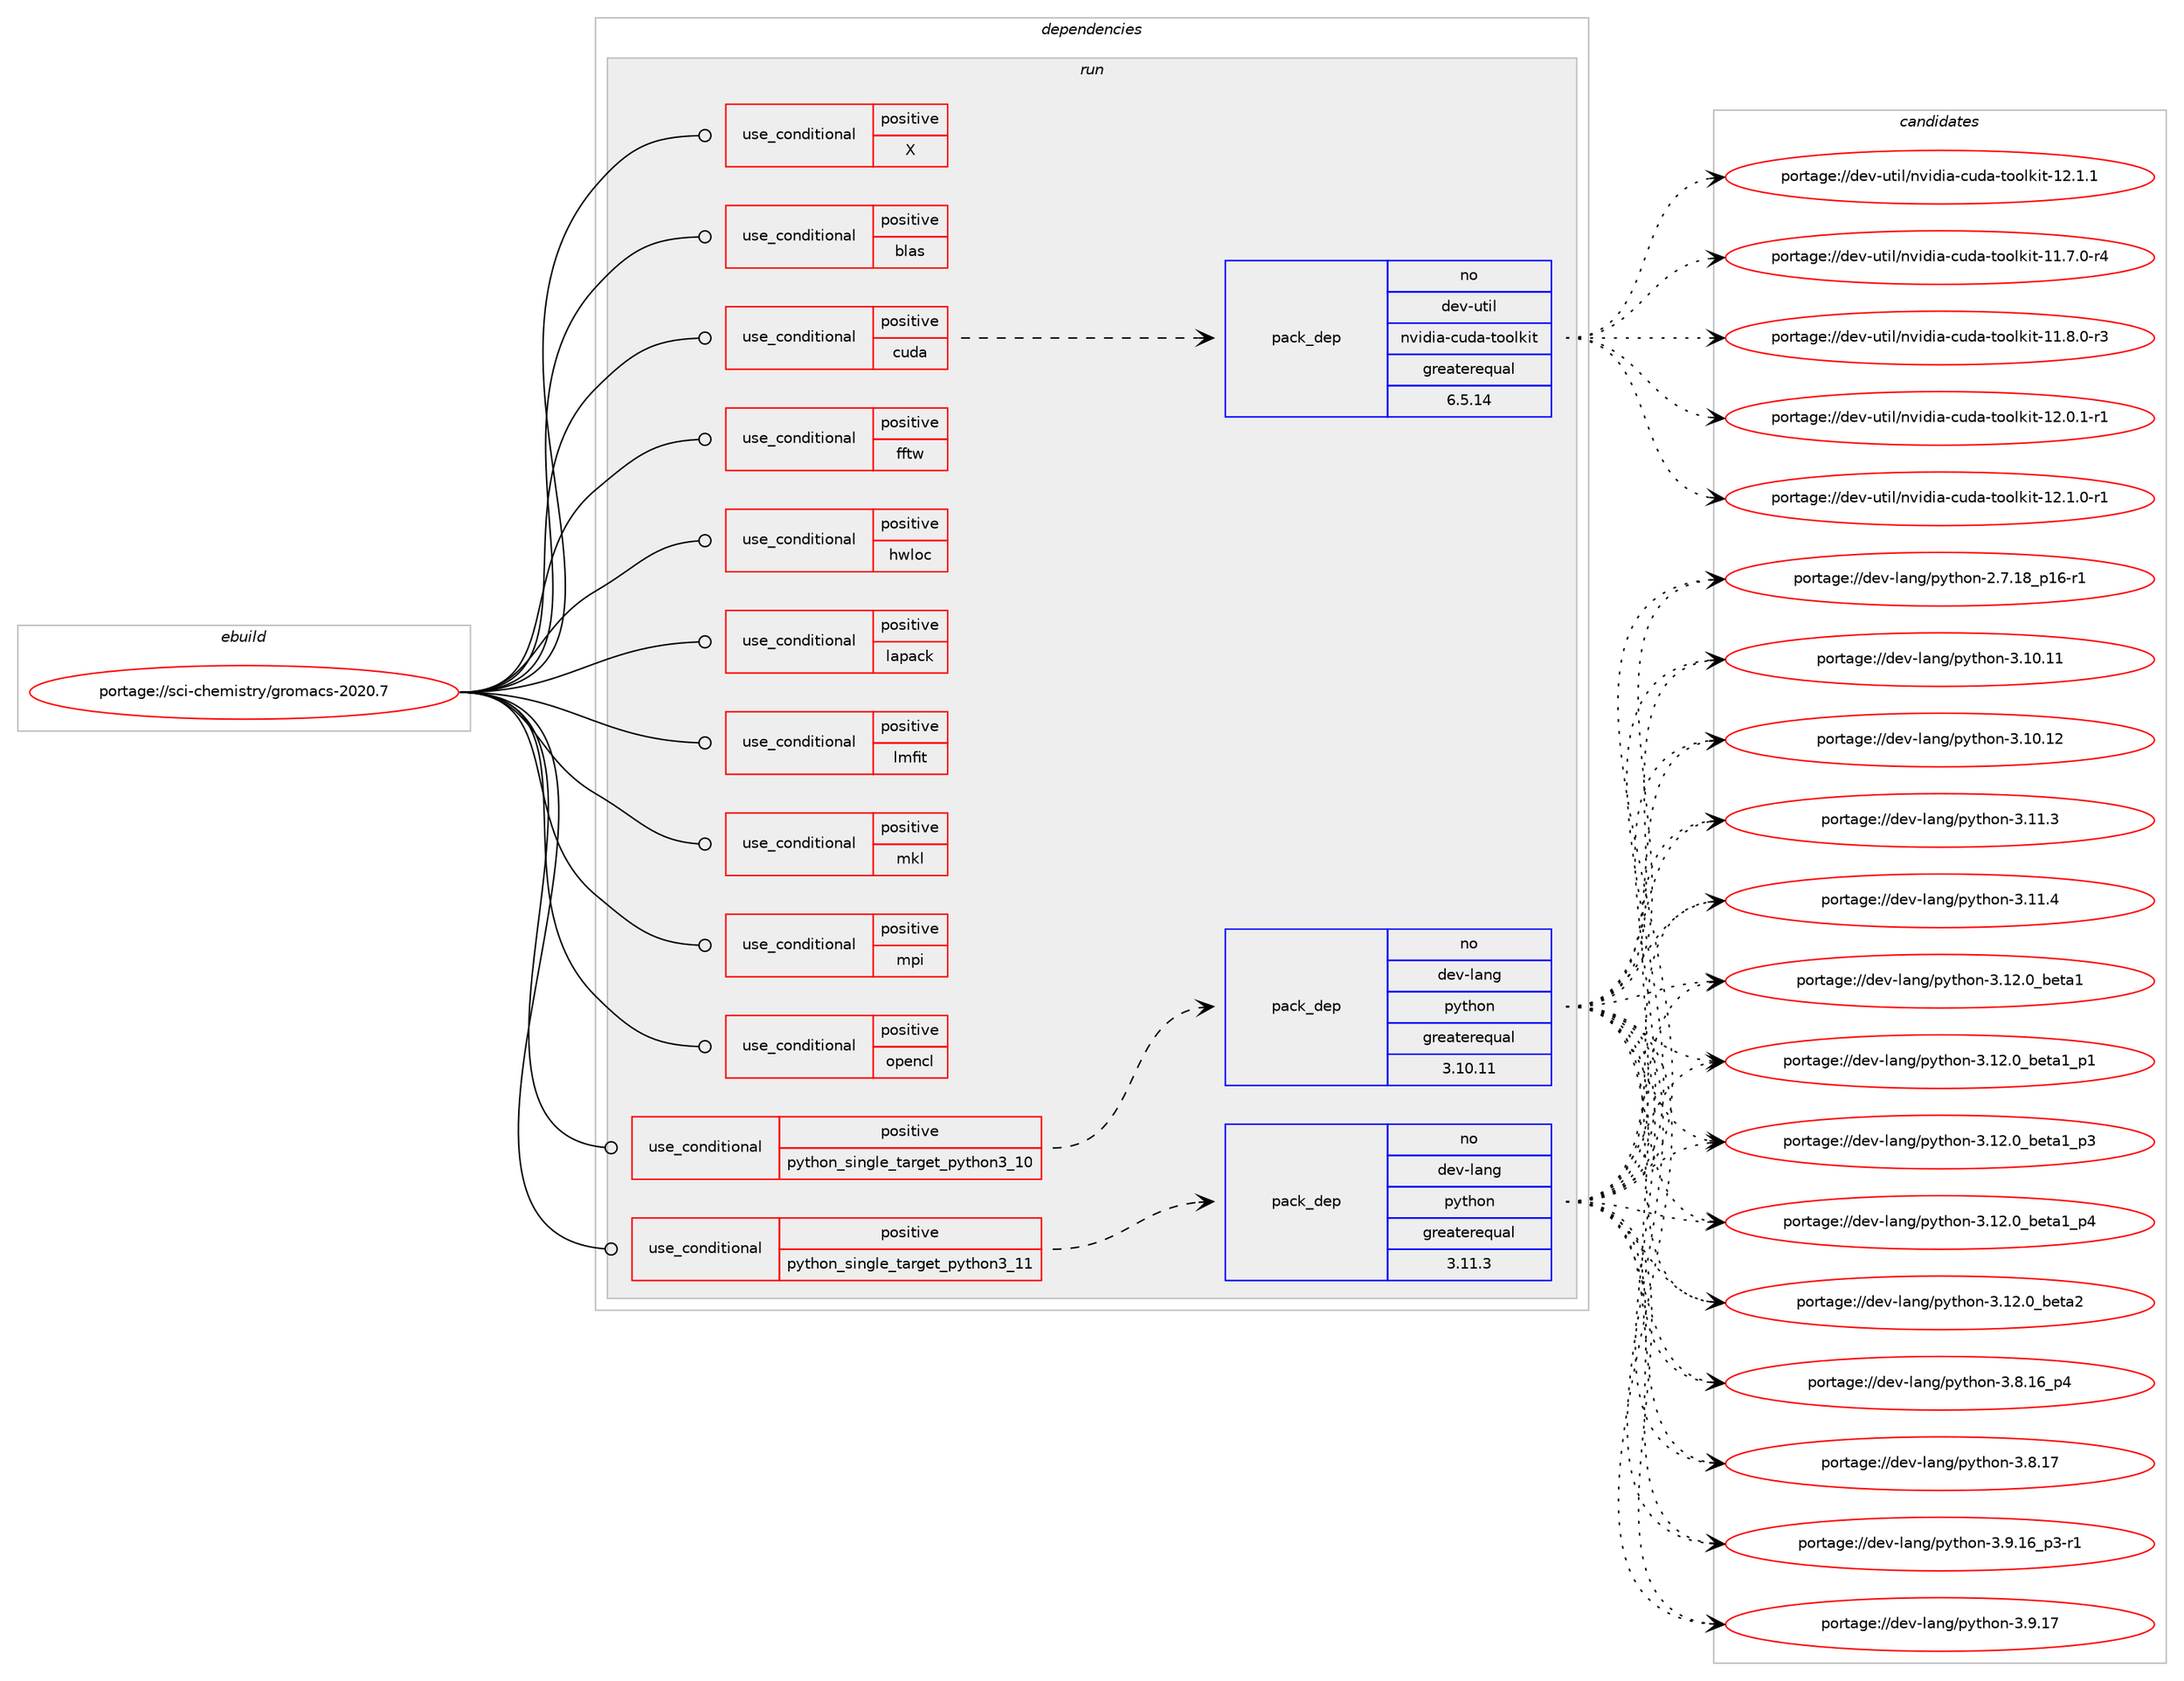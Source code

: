 digraph prolog {

# *************
# Graph options
# *************

newrank=true;
concentrate=true;
compound=true;
graph [rankdir=LR,fontname=Helvetica,fontsize=10,ranksep=1.5];#, ranksep=2.5, nodesep=0.2];
edge  [arrowhead=vee];
node  [fontname=Helvetica,fontsize=10];

# **********
# The ebuild
# **********

subgraph cluster_leftcol {
color=gray;
label=<<i>ebuild</i>>;
id [label="portage://sci-chemistry/gromacs-2020.7", color=red, width=4, href="../sci-chemistry/gromacs-2020.7.svg"];
}

# ****************
# The dependencies
# ****************

subgraph cluster_midcol {
color=gray;
label=<<i>dependencies</i>>;
subgraph cluster_compile {
fillcolor="#eeeeee";
style=filled;
label=<<i>compile</i>>;
}
subgraph cluster_compileandrun {
fillcolor="#eeeeee";
style=filled;
label=<<i>compile and run</i>>;
}
subgraph cluster_run {
fillcolor="#eeeeee";
style=filled;
label=<<i>run</i>>;
subgraph cond381 {
dependency825 [label=<<TABLE BORDER="0" CELLBORDER="1" CELLSPACING="0" CELLPADDING="4"><TR><TD ROWSPAN="3" CELLPADDING="10">use_conditional</TD></TR><TR><TD>positive</TD></TR><TR><TD>X</TD></TR></TABLE>>, shape=none, color=red];
# *** BEGIN UNKNOWN DEPENDENCY TYPE (TODO) ***
# dependency825 -> package_dependency(portage://sci-chemistry/gromacs-2020.7,run,no,x11-libs,libX11,none,[,,],[],[])
# *** END UNKNOWN DEPENDENCY TYPE (TODO) ***

# *** BEGIN UNKNOWN DEPENDENCY TYPE (TODO) ***
# dependency825 -> package_dependency(portage://sci-chemistry/gromacs-2020.7,run,no,x11-libs,libSM,none,[,,],[],[])
# *** END UNKNOWN DEPENDENCY TYPE (TODO) ***

# *** BEGIN UNKNOWN DEPENDENCY TYPE (TODO) ***
# dependency825 -> package_dependency(portage://sci-chemistry/gromacs-2020.7,run,no,x11-libs,libICE,none,[,,],[],[])
# *** END UNKNOWN DEPENDENCY TYPE (TODO) ***

}
id:e -> dependency825:w [weight=20,style="solid",arrowhead="odot"];
subgraph cond382 {
dependency826 [label=<<TABLE BORDER="0" CELLBORDER="1" CELLSPACING="0" CELLPADDING="4"><TR><TD ROWSPAN="3" CELLPADDING="10">use_conditional</TD></TR><TR><TD>positive</TD></TR><TR><TD>blas</TD></TR></TABLE>>, shape=none, color=red];
# *** BEGIN UNKNOWN DEPENDENCY TYPE (TODO) ***
# dependency826 -> package_dependency(portage://sci-chemistry/gromacs-2020.7,run,no,virtual,blas,none,[,,],[],[])
# *** END UNKNOWN DEPENDENCY TYPE (TODO) ***

}
id:e -> dependency826:w [weight=20,style="solid",arrowhead="odot"];
subgraph cond383 {
dependency827 [label=<<TABLE BORDER="0" CELLBORDER="1" CELLSPACING="0" CELLPADDING="4"><TR><TD ROWSPAN="3" CELLPADDING="10">use_conditional</TD></TR><TR><TD>positive</TD></TR><TR><TD>cuda</TD></TR></TABLE>>, shape=none, color=red];
subgraph pack437 {
dependency828 [label=<<TABLE BORDER="0" CELLBORDER="1" CELLSPACING="0" CELLPADDING="4" WIDTH="220"><TR><TD ROWSPAN="6" CELLPADDING="30">pack_dep</TD></TR><TR><TD WIDTH="110">no</TD></TR><TR><TD>dev-util</TD></TR><TR><TD>nvidia-cuda-toolkit</TD></TR><TR><TD>greaterequal</TD></TR><TR><TD>6.5.14</TD></TR></TABLE>>, shape=none, color=blue];
}
dependency827:e -> dependency828:w [weight=20,style="dashed",arrowhead="vee"];
}
id:e -> dependency827:w [weight=20,style="solid",arrowhead="odot"];
subgraph cond384 {
dependency829 [label=<<TABLE BORDER="0" CELLBORDER="1" CELLSPACING="0" CELLPADDING="4"><TR><TD ROWSPAN="3" CELLPADDING="10">use_conditional</TD></TR><TR><TD>positive</TD></TR><TR><TD>fftw</TD></TR></TABLE>>, shape=none, color=red];
# *** BEGIN UNKNOWN DEPENDENCY TYPE (TODO) ***
# dependency829 -> package_dependency(portage://sci-chemistry/gromacs-2020.7,run,no,sci-libs,fftw,none,[,,],[slot(3.0),equal],[])
# *** END UNKNOWN DEPENDENCY TYPE (TODO) ***

}
id:e -> dependency829:w [weight=20,style="solid",arrowhead="odot"];
subgraph cond385 {
dependency830 [label=<<TABLE BORDER="0" CELLBORDER="1" CELLSPACING="0" CELLPADDING="4"><TR><TD ROWSPAN="3" CELLPADDING="10">use_conditional</TD></TR><TR><TD>positive</TD></TR><TR><TD>hwloc</TD></TR></TABLE>>, shape=none, color=red];
# *** BEGIN UNKNOWN DEPENDENCY TYPE (TODO) ***
# dependency830 -> package_dependency(portage://sci-chemistry/gromacs-2020.7,run,no,sys-apps,hwloc,none,[,,],any_same_slot,[])
# *** END UNKNOWN DEPENDENCY TYPE (TODO) ***

}
id:e -> dependency830:w [weight=20,style="solid",arrowhead="odot"];
subgraph cond386 {
dependency831 [label=<<TABLE BORDER="0" CELLBORDER="1" CELLSPACING="0" CELLPADDING="4"><TR><TD ROWSPAN="3" CELLPADDING="10">use_conditional</TD></TR><TR><TD>positive</TD></TR><TR><TD>lapack</TD></TR></TABLE>>, shape=none, color=red];
# *** BEGIN UNKNOWN DEPENDENCY TYPE (TODO) ***
# dependency831 -> package_dependency(portage://sci-chemistry/gromacs-2020.7,run,no,virtual,lapack,none,[,,],[],[])
# *** END UNKNOWN DEPENDENCY TYPE (TODO) ***

}
id:e -> dependency831:w [weight=20,style="solid",arrowhead="odot"];
subgraph cond387 {
dependency832 [label=<<TABLE BORDER="0" CELLBORDER="1" CELLSPACING="0" CELLPADDING="4"><TR><TD ROWSPAN="3" CELLPADDING="10">use_conditional</TD></TR><TR><TD>positive</TD></TR><TR><TD>lmfit</TD></TR></TABLE>>, shape=none, color=red];
# *** BEGIN UNKNOWN DEPENDENCY TYPE (TODO) ***
# dependency832 -> package_dependency(portage://sci-chemistry/gromacs-2020.7,run,no,sci-libs,lmfit,none,[,,],any_same_slot,[])
# *** END UNKNOWN DEPENDENCY TYPE (TODO) ***

}
id:e -> dependency832:w [weight=20,style="solid",arrowhead="odot"];
subgraph cond388 {
dependency833 [label=<<TABLE BORDER="0" CELLBORDER="1" CELLSPACING="0" CELLPADDING="4"><TR><TD ROWSPAN="3" CELLPADDING="10">use_conditional</TD></TR><TR><TD>positive</TD></TR><TR><TD>mkl</TD></TR></TABLE>>, shape=none, color=red];
# *** BEGIN UNKNOWN DEPENDENCY TYPE (TODO) ***
# dependency833 -> package_dependency(portage://sci-chemistry/gromacs-2020.7,run,no,sci-libs,mkl,none,[,,],[],[])
# *** END UNKNOWN DEPENDENCY TYPE (TODO) ***

}
id:e -> dependency833:w [weight=20,style="solid",arrowhead="odot"];
subgraph cond389 {
dependency834 [label=<<TABLE BORDER="0" CELLBORDER="1" CELLSPACING="0" CELLPADDING="4"><TR><TD ROWSPAN="3" CELLPADDING="10">use_conditional</TD></TR><TR><TD>positive</TD></TR><TR><TD>mpi</TD></TR></TABLE>>, shape=none, color=red];
# *** BEGIN UNKNOWN DEPENDENCY TYPE (TODO) ***
# dependency834 -> package_dependency(portage://sci-chemistry/gromacs-2020.7,run,no,virtual,mpi,none,[,,],[],[])
# *** END UNKNOWN DEPENDENCY TYPE (TODO) ***

}
id:e -> dependency834:w [weight=20,style="solid",arrowhead="odot"];
subgraph cond390 {
dependency835 [label=<<TABLE BORDER="0" CELLBORDER="1" CELLSPACING="0" CELLPADDING="4"><TR><TD ROWSPAN="3" CELLPADDING="10">use_conditional</TD></TR><TR><TD>positive</TD></TR><TR><TD>opencl</TD></TR></TABLE>>, shape=none, color=red];
# *** BEGIN UNKNOWN DEPENDENCY TYPE (TODO) ***
# dependency835 -> package_dependency(portage://sci-chemistry/gromacs-2020.7,run,no,virtual,opencl,none,[,,],[],[])
# *** END UNKNOWN DEPENDENCY TYPE (TODO) ***

}
id:e -> dependency835:w [weight=20,style="solid",arrowhead="odot"];
subgraph cond391 {
dependency836 [label=<<TABLE BORDER="0" CELLBORDER="1" CELLSPACING="0" CELLPADDING="4"><TR><TD ROWSPAN="3" CELLPADDING="10">use_conditional</TD></TR><TR><TD>positive</TD></TR><TR><TD>python_single_target_python3_10</TD></TR></TABLE>>, shape=none, color=red];
subgraph pack438 {
dependency837 [label=<<TABLE BORDER="0" CELLBORDER="1" CELLSPACING="0" CELLPADDING="4" WIDTH="220"><TR><TD ROWSPAN="6" CELLPADDING="30">pack_dep</TD></TR><TR><TD WIDTH="110">no</TD></TR><TR><TD>dev-lang</TD></TR><TR><TD>python</TD></TR><TR><TD>greaterequal</TD></TR><TR><TD>3.10.11</TD></TR></TABLE>>, shape=none, color=blue];
}
dependency836:e -> dependency837:w [weight=20,style="dashed",arrowhead="vee"];
}
id:e -> dependency836:w [weight=20,style="solid",arrowhead="odot"];
subgraph cond392 {
dependency838 [label=<<TABLE BORDER="0" CELLBORDER="1" CELLSPACING="0" CELLPADDING="4"><TR><TD ROWSPAN="3" CELLPADDING="10">use_conditional</TD></TR><TR><TD>positive</TD></TR><TR><TD>python_single_target_python3_11</TD></TR></TABLE>>, shape=none, color=red];
subgraph pack439 {
dependency839 [label=<<TABLE BORDER="0" CELLBORDER="1" CELLSPACING="0" CELLPADDING="4" WIDTH="220"><TR><TD ROWSPAN="6" CELLPADDING="30">pack_dep</TD></TR><TR><TD WIDTH="110">no</TD></TR><TR><TD>dev-lang</TD></TR><TR><TD>python</TD></TR><TR><TD>greaterequal</TD></TR><TR><TD>3.11.3</TD></TR></TABLE>>, shape=none, color=blue];
}
dependency838:e -> dependency839:w [weight=20,style="dashed",arrowhead="vee"];
}
id:e -> dependency838:w [weight=20,style="solid",arrowhead="odot"];
}
}

# **************
# The candidates
# **************

subgraph cluster_choices {
rank=same;
color=gray;
label=<<i>candidates</i>>;

subgraph choice437 {
color=black;
nodesep=1;
choice10010111845117116105108471101181051001059745991171009745116111111108107105116454949465546484511452 [label="portage://dev-util/nvidia-cuda-toolkit-11.7.0-r4", color=red, width=4,href="../dev-util/nvidia-cuda-toolkit-11.7.0-r4.svg"];
choice10010111845117116105108471101181051001059745991171009745116111111108107105116454949465646484511451 [label="portage://dev-util/nvidia-cuda-toolkit-11.8.0-r3", color=red, width=4,href="../dev-util/nvidia-cuda-toolkit-11.8.0-r3.svg"];
choice10010111845117116105108471101181051001059745991171009745116111111108107105116454950464846494511449 [label="portage://dev-util/nvidia-cuda-toolkit-12.0.1-r1", color=red, width=4,href="../dev-util/nvidia-cuda-toolkit-12.0.1-r1.svg"];
choice10010111845117116105108471101181051001059745991171009745116111111108107105116454950464946484511449 [label="portage://dev-util/nvidia-cuda-toolkit-12.1.0-r1", color=red, width=4,href="../dev-util/nvidia-cuda-toolkit-12.1.0-r1.svg"];
choice1001011184511711610510847110118105100105974599117100974511611111110810710511645495046494649 [label="portage://dev-util/nvidia-cuda-toolkit-12.1.1", color=red, width=4,href="../dev-util/nvidia-cuda-toolkit-12.1.1.svg"];
dependency828:e -> choice10010111845117116105108471101181051001059745991171009745116111111108107105116454949465546484511452:w [style=dotted,weight="100"];
dependency828:e -> choice10010111845117116105108471101181051001059745991171009745116111111108107105116454949465646484511451:w [style=dotted,weight="100"];
dependency828:e -> choice10010111845117116105108471101181051001059745991171009745116111111108107105116454950464846494511449:w [style=dotted,weight="100"];
dependency828:e -> choice10010111845117116105108471101181051001059745991171009745116111111108107105116454950464946484511449:w [style=dotted,weight="100"];
dependency828:e -> choice1001011184511711610510847110118105100105974599117100974511611111110810710511645495046494649:w [style=dotted,weight="100"];
}
subgraph choice438 {
color=black;
nodesep=1;
choice100101118451089711010347112121116104111110455046554649569511249544511449 [label="portage://dev-lang/python-2.7.18_p16-r1", color=red, width=4,href="../dev-lang/python-2.7.18_p16-r1.svg"];
choice1001011184510897110103471121211161041111104551464948464949 [label="portage://dev-lang/python-3.10.11", color=red, width=4,href="../dev-lang/python-3.10.11.svg"];
choice1001011184510897110103471121211161041111104551464948464950 [label="portage://dev-lang/python-3.10.12", color=red, width=4,href="../dev-lang/python-3.10.12.svg"];
choice10010111845108971101034711212111610411111045514649494651 [label="portage://dev-lang/python-3.11.3", color=red, width=4,href="../dev-lang/python-3.11.3.svg"];
choice10010111845108971101034711212111610411111045514649494652 [label="portage://dev-lang/python-3.11.4", color=red, width=4,href="../dev-lang/python-3.11.4.svg"];
choice1001011184510897110103471121211161041111104551464950464895981011169749 [label="portage://dev-lang/python-3.12.0_beta1", color=red, width=4,href="../dev-lang/python-3.12.0_beta1.svg"];
choice10010111845108971101034711212111610411111045514649504648959810111697499511249 [label="portage://dev-lang/python-3.12.0_beta1_p1", color=red, width=4,href="../dev-lang/python-3.12.0_beta1_p1.svg"];
choice10010111845108971101034711212111610411111045514649504648959810111697499511251 [label="portage://dev-lang/python-3.12.0_beta1_p3", color=red, width=4,href="../dev-lang/python-3.12.0_beta1_p3.svg"];
choice10010111845108971101034711212111610411111045514649504648959810111697499511252 [label="portage://dev-lang/python-3.12.0_beta1_p4", color=red, width=4,href="../dev-lang/python-3.12.0_beta1_p4.svg"];
choice1001011184510897110103471121211161041111104551464950464895981011169750 [label="portage://dev-lang/python-3.12.0_beta2", color=red, width=4,href="../dev-lang/python-3.12.0_beta2.svg"];
choice100101118451089711010347112121116104111110455146564649549511252 [label="portage://dev-lang/python-3.8.16_p4", color=red, width=4,href="../dev-lang/python-3.8.16_p4.svg"];
choice10010111845108971101034711212111610411111045514656464955 [label="portage://dev-lang/python-3.8.17", color=red, width=4,href="../dev-lang/python-3.8.17.svg"];
choice1001011184510897110103471121211161041111104551465746495495112514511449 [label="portage://dev-lang/python-3.9.16_p3-r1", color=red, width=4,href="../dev-lang/python-3.9.16_p3-r1.svg"];
choice10010111845108971101034711212111610411111045514657464955 [label="portage://dev-lang/python-3.9.17", color=red, width=4,href="../dev-lang/python-3.9.17.svg"];
dependency837:e -> choice100101118451089711010347112121116104111110455046554649569511249544511449:w [style=dotted,weight="100"];
dependency837:e -> choice1001011184510897110103471121211161041111104551464948464949:w [style=dotted,weight="100"];
dependency837:e -> choice1001011184510897110103471121211161041111104551464948464950:w [style=dotted,weight="100"];
dependency837:e -> choice10010111845108971101034711212111610411111045514649494651:w [style=dotted,weight="100"];
dependency837:e -> choice10010111845108971101034711212111610411111045514649494652:w [style=dotted,weight="100"];
dependency837:e -> choice1001011184510897110103471121211161041111104551464950464895981011169749:w [style=dotted,weight="100"];
dependency837:e -> choice10010111845108971101034711212111610411111045514649504648959810111697499511249:w [style=dotted,weight="100"];
dependency837:e -> choice10010111845108971101034711212111610411111045514649504648959810111697499511251:w [style=dotted,weight="100"];
dependency837:e -> choice10010111845108971101034711212111610411111045514649504648959810111697499511252:w [style=dotted,weight="100"];
dependency837:e -> choice1001011184510897110103471121211161041111104551464950464895981011169750:w [style=dotted,weight="100"];
dependency837:e -> choice100101118451089711010347112121116104111110455146564649549511252:w [style=dotted,weight="100"];
dependency837:e -> choice10010111845108971101034711212111610411111045514656464955:w [style=dotted,weight="100"];
dependency837:e -> choice1001011184510897110103471121211161041111104551465746495495112514511449:w [style=dotted,weight="100"];
dependency837:e -> choice10010111845108971101034711212111610411111045514657464955:w [style=dotted,weight="100"];
}
subgraph choice439 {
color=black;
nodesep=1;
choice100101118451089711010347112121116104111110455046554649569511249544511449 [label="portage://dev-lang/python-2.7.18_p16-r1", color=red, width=4,href="../dev-lang/python-2.7.18_p16-r1.svg"];
choice1001011184510897110103471121211161041111104551464948464949 [label="portage://dev-lang/python-3.10.11", color=red, width=4,href="../dev-lang/python-3.10.11.svg"];
choice1001011184510897110103471121211161041111104551464948464950 [label="portage://dev-lang/python-3.10.12", color=red, width=4,href="../dev-lang/python-3.10.12.svg"];
choice10010111845108971101034711212111610411111045514649494651 [label="portage://dev-lang/python-3.11.3", color=red, width=4,href="../dev-lang/python-3.11.3.svg"];
choice10010111845108971101034711212111610411111045514649494652 [label="portage://dev-lang/python-3.11.4", color=red, width=4,href="../dev-lang/python-3.11.4.svg"];
choice1001011184510897110103471121211161041111104551464950464895981011169749 [label="portage://dev-lang/python-3.12.0_beta1", color=red, width=4,href="../dev-lang/python-3.12.0_beta1.svg"];
choice10010111845108971101034711212111610411111045514649504648959810111697499511249 [label="portage://dev-lang/python-3.12.0_beta1_p1", color=red, width=4,href="../dev-lang/python-3.12.0_beta1_p1.svg"];
choice10010111845108971101034711212111610411111045514649504648959810111697499511251 [label="portage://dev-lang/python-3.12.0_beta1_p3", color=red, width=4,href="../dev-lang/python-3.12.0_beta1_p3.svg"];
choice10010111845108971101034711212111610411111045514649504648959810111697499511252 [label="portage://dev-lang/python-3.12.0_beta1_p4", color=red, width=4,href="../dev-lang/python-3.12.0_beta1_p4.svg"];
choice1001011184510897110103471121211161041111104551464950464895981011169750 [label="portage://dev-lang/python-3.12.0_beta2", color=red, width=4,href="../dev-lang/python-3.12.0_beta2.svg"];
choice100101118451089711010347112121116104111110455146564649549511252 [label="portage://dev-lang/python-3.8.16_p4", color=red, width=4,href="../dev-lang/python-3.8.16_p4.svg"];
choice10010111845108971101034711212111610411111045514656464955 [label="portage://dev-lang/python-3.8.17", color=red, width=4,href="../dev-lang/python-3.8.17.svg"];
choice1001011184510897110103471121211161041111104551465746495495112514511449 [label="portage://dev-lang/python-3.9.16_p3-r1", color=red, width=4,href="../dev-lang/python-3.9.16_p3-r1.svg"];
choice10010111845108971101034711212111610411111045514657464955 [label="portage://dev-lang/python-3.9.17", color=red, width=4,href="../dev-lang/python-3.9.17.svg"];
dependency839:e -> choice100101118451089711010347112121116104111110455046554649569511249544511449:w [style=dotted,weight="100"];
dependency839:e -> choice1001011184510897110103471121211161041111104551464948464949:w [style=dotted,weight="100"];
dependency839:e -> choice1001011184510897110103471121211161041111104551464948464950:w [style=dotted,weight="100"];
dependency839:e -> choice10010111845108971101034711212111610411111045514649494651:w [style=dotted,weight="100"];
dependency839:e -> choice10010111845108971101034711212111610411111045514649494652:w [style=dotted,weight="100"];
dependency839:e -> choice1001011184510897110103471121211161041111104551464950464895981011169749:w [style=dotted,weight="100"];
dependency839:e -> choice10010111845108971101034711212111610411111045514649504648959810111697499511249:w [style=dotted,weight="100"];
dependency839:e -> choice10010111845108971101034711212111610411111045514649504648959810111697499511251:w [style=dotted,weight="100"];
dependency839:e -> choice10010111845108971101034711212111610411111045514649504648959810111697499511252:w [style=dotted,weight="100"];
dependency839:e -> choice1001011184510897110103471121211161041111104551464950464895981011169750:w [style=dotted,weight="100"];
dependency839:e -> choice100101118451089711010347112121116104111110455146564649549511252:w [style=dotted,weight="100"];
dependency839:e -> choice10010111845108971101034711212111610411111045514656464955:w [style=dotted,weight="100"];
dependency839:e -> choice1001011184510897110103471121211161041111104551465746495495112514511449:w [style=dotted,weight="100"];
dependency839:e -> choice10010111845108971101034711212111610411111045514657464955:w [style=dotted,weight="100"];
}
}

}
